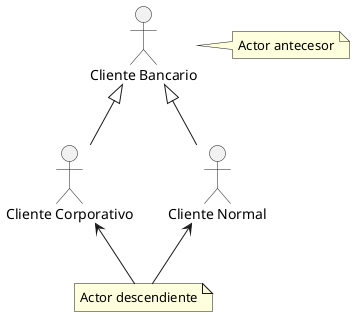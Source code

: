 @startuml
actor :Cliente Bancario:
actor :Cliente Corporativo:
actor :Cliente Normal:
note "Actor antecesor" as antecesor
note "Actor descendiente" as descendiente
:Cliente Bancario: <|-- :Cliente Corporativo:
:Cliente Bancario: <|-- :Cliente Normal:
:Cliente Bancario: <- antecesor
:Cliente Normal: <-- descendiente
:Cliente Corporativo: <-- descendiente
@enduml